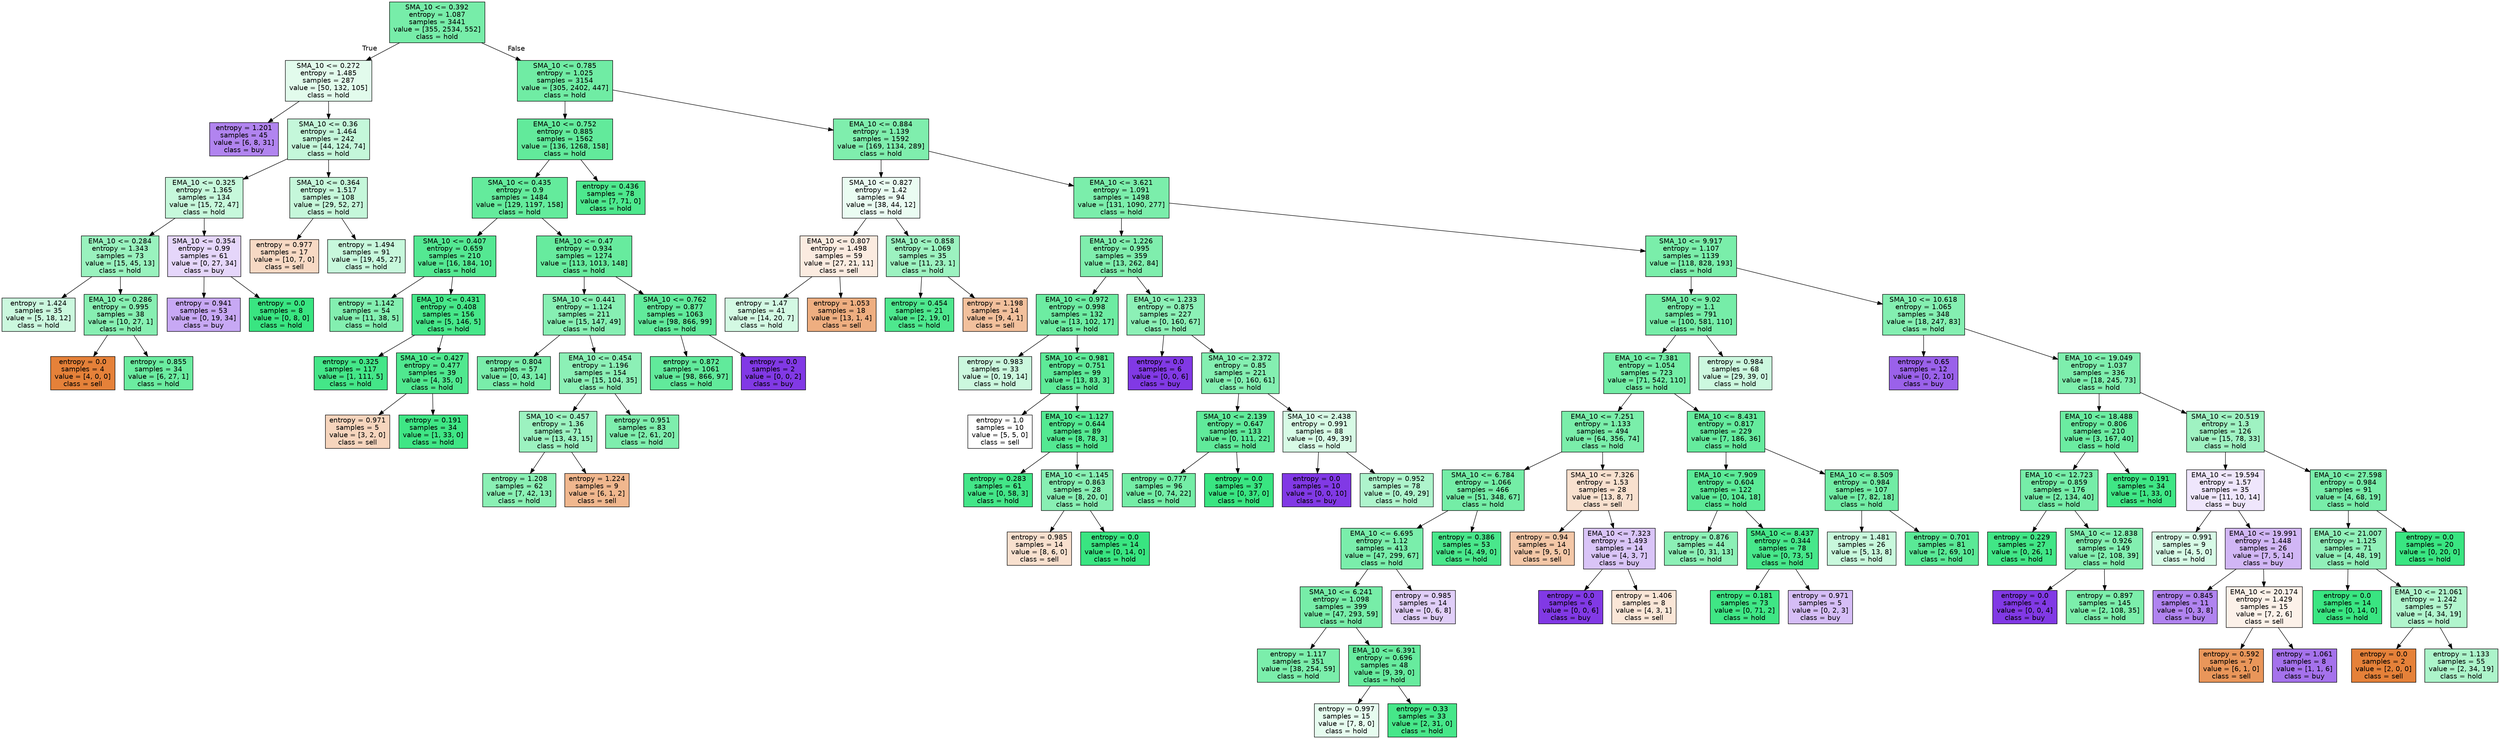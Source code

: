 digraph Tree {
node [shape=box, style="filled", color="black", fontname="helvetica"] ;
edge [fontname="helvetica"] ;
0 [label="SMA_10 <= 0.392\nentropy = 1.087\nsamples = 3441\nvalue = [355, 2534, 552]\nclass = hold", fillcolor="#77eda9"] ;
1 [label="SMA_10 <= 0.272\nentropy = 1.485\nsamples = 287\nvalue = [50, 132, 105]\nclass = hold", fillcolor="#e2fbec"] ;
0 -> 1 [labeldistance=2.5, labelangle=45, headlabel="True"] ;
2 [label="entropy = 1.201\nsamples = 45\nvalue = [6, 8, 31]\nclass = buy", fillcolor="#b184ef"] ;
1 -> 2 ;
3 [label="SMA_10 <= 0.36\nentropy = 1.464\nsamples = 242\nvalue = [44, 124, 74]\nclass = hold", fillcolor="#c4f7da"] ;
1 -> 3 ;
4 [label="EMA_10 <= 0.325\nentropy = 1.365\nsamples = 134\nvalue = [15, 72, 47]\nclass = hold", fillcolor="#c6f8db"] ;
3 -> 4 ;
5 [label="EMA_10 <= 0.284\nentropy = 1.343\nsamples = 73\nvalue = [15, 45, 13]\nclass = hold", fillcolor="#99f2be"] ;
4 -> 5 ;
6 [label="entropy = 1.424\nsamples = 35\nvalue = [5, 18, 12]\nclass = hold", fillcolor="#cbf8de"] ;
5 -> 6 ;
7 [label="EMA_10 <= 0.286\nentropy = 0.995\nsamples = 38\nvalue = [10, 27, 1]\nclass = hold", fillcolor="#87efb2"] ;
5 -> 7 ;
8 [label="entropy = 0.0\nsamples = 4\nvalue = [4, 0, 0]\nclass = sell", fillcolor="#e58139"] ;
7 -> 8 ;
9 [label="entropy = 0.855\nsamples = 34\nvalue = [6, 27, 1]\nclass = hold", fillcolor="#6beca0"] ;
7 -> 9 ;
10 [label="SMA_10 <= 0.354\nentropy = 0.99\nsamples = 61\nvalue = [0, 27, 34]\nclass = buy", fillcolor="#e5d6fa"] ;
4 -> 10 ;
11 [label="entropy = 0.941\nsamples = 53\nvalue = [0, 19, 34]\nclass = buy", fillcolor="#c7a8f4"] ;
10 -> 11 ;
12 [label="entropy = 0.0\nsamples = 8\nvalue = [0, 8, 0]\nclass = hold", fillcolor="#39e581"] ;
10 -> 12 ;
13 [label="SMA_10 <= 0.364\nentropy = 1.517\nsamples = 108\nvalue = [29, 52, 27]\nclass = hold", fillcolor="#c5f7da"] ;
3 -> 13 ;
14 [label="entropy = 0.977\nsamples = 17\nvalue = [10, 7, 0]\nclass = sell", fillcolor="#f7d9c4"] ;
13 -> 14 ;
15 [label="entropy = 1.494\nsamples = 91\nvalue = [19, 45, 27]\nclass = hold", fillcolor="#c7f8dc"] ;
13 -> 15 ;
16 [label="SMA_10 <= 0.785\nentropy = 1.025\nsamples = 3154\nvalue = [305, 2402, 447]\nclass = hold", fillcolor="#70eca4"] ;
0 -> 16 [labeldistance=2.5, labelangle=-45, headlabel="False"] ;
17 [label="EMA_10 <= 0.752\nentropy = 0.885\nsamples = 1562\nvalue = [136, 1268, 158]\nclass = hold", fillcolor="#62ea9b"] ;
16 -> 17 ;
18 [label="SMA_10 <= 0.435\nentropy = 0.9\nsamples = 1484\nvalue = [129, 1197, 158]\nclass = hold", fillcolor="#64eb9c"] ;
17 -> 18 ;
19 [label="SMA_10 <= 0.407\nentropy = 0.659\nsamples = 210\nvalue = [16, 184, 10]\nclass = hold", fillcolor="#54e892"] ;
18 -> 19 ;
20 [label="entropy = 1.142\nsamples = 54\nvalue = [11, 38, 5]\nclass = hold", fillcolor="#83efb0"] ;
19 -> 20 ;
21 [label="EMA_10 <= 0.431\nentropy = 0.408\nsamples = 156\nvalue = [5, 146, 5]\nclass = hold", fillcolor="#46e789"] ;
19 -> 21 ;
22 [label="entropy = 0.325\nsamples = 117\nvalue = [1, 111, 5]\nclass = hold", fillcolor="#44e688"] ;
21 -> 22 ;
23 [label="SMA_10 <= 0.427\nentropy = 0.477\nsamples = 39\nvalue = [4, 35, 0]\nclass = hold", fillcolor="#50e88f"] ;
21 -> 23 ;
24 [label="entropy = 0.971\nsamples = 5\nvalue = [3, 2, 0]\nclass = sell", fillcolor="#f6d5bd"] ;
23 -> 24 ;
25 [label="entropy = 0.191\nsamples = 34\nvalue = [1, 33, 0]\nclass = hold", fillcolor="#3fe685"] ;
23 -> 25 ;
26 [label="EMA_10 <= 0.47\nentropy = 0.934\nsamples = 1274\nvalue = [113, 1013, 148]\nclass = hold", fillcolor="#67eb9e"] ;
18 -> 26 ;
27 [label="SMA_10 <= 0.441\nentropy = 1.124\nsamples = 211\nvalue = [15, 147, 49]\nclass = hold", fillcolor="#87efb3"] ;
26 -> 27 ;
28 [label="entropy = 0.804\nsamples = 57\nvalue = [0, 43, 14]\nclass = hold", fillcolor="#79edaa"] ;
27 -> 28 ;
29 [label="EMA_10 <= 0.454\nentropy = 1.196\nsamples = 154\nvalue = [15, 104, 35]\nclass = hold", fillcolor="#8cf0b6"] ;
27 -> 29 ;
30 [label="SMA_10 <= 0.457\nentropy = 1.36\nsamples = 71\nvalue = [13, 43, 15]\nclass = hold", fillcolor="#9cf2c0"] ;
29 -> 30 ;
31 [label="entropy = 1.208\nsamples = 62\nvalue = [7, 42, 13]\nclass = hold", fillcolor="#8af0b4"] ;
30 -> 31 ;
32 [label="entropy = 1.224\nsamples = 9\nvalue = [6, 1, 2]\nclass = sell", fillcolor="#f0b78e"] ;
30 -> 32 ;
33 [label="entropy = 0.951\nsamples = 83\nvalue = [2, 61, 20]\nclass = hold", fillcolor="#7eeead"] ;
29 -> 33 ;
34 [label="SMA_10 <= 0.762\nentropy = 0.877\nsamples = 1063\nvalue = [98, 866, 99]\nclass = hold", fillcolor="#61ea9b"] ;
26 -> 34 ;
35 [label="entropy = 0.872\nsamples = 1061\nvalue = [98, 866, 97]\nclass = hold", fillcolor="#61ea9b"] ;
34 -> 35 ;
36 [label="entropy = 0.0\nsamples = 2\nvalue = [0, 0, 2]\nclass = buy", fillcolor="#8139e5"] ;
34 -> 36 ;
37 [label="entropy = 0.436\nsamples = 78\nvalue = [7, 71, 0]\nclass = hold", fillcolor="#4de88d"] ;
17 -> 37 ;
38 [label="EMA_10 <= 0.884\nentropy = 1.139\nsamples = 1592\nvalue = [169, 1134, 289]\nclass = hold", fillcolor="#7feead"] ;
16 -> 38 ;
39 [label="SMA_10 <= 0.827\nentropy = 1.42\nsamples = 94\nvalue = [38, 44, 12]\nclass = hold", fillcolor="#eafcf2"] ;
38 -> 39 ;
40 [label="EMA_10 <= 0.807\nentropy = 1.498\nsamples = 59\nvalue = [27, 21, 11]\nclass = sell", fillcolor="#fbebe0"] ;
39 -> 40 ;
41 [label="entropy = 1.47\nsamples = 41\nvalue = [14, 20, 7]\nclass = hold", fillcolor="#d3f9e3"] ;
40 -> 41 ;
42 [label="entropy = 1.053\nsamples = 18\nvalue = [13, 1, 4]\nclass = sell", fillcolor="#eeae80"] ;
40 -> 42 ;
43 [label="SMA_10 <= 0.858\nentropy = 1.069\nsamples = 35\nvalue = [11, 23, 1]\nclass = hold", fillcolor="#9cf2c0"] ;
39 -> 43 ;
44 [label="entropy = 0.454\nsamples = 21\nvalue = [2, 19, 0]\nclass = hold", fillcolor="#4ee88e"] ;
43 -> 44 ;
45 [label="entropy = 1.198\nsamples = 14\nvalue = [9, 4, 1]\nclass = sell", fillcolor="#f2c09c"] ;
43 -> 45 ;
46 [label="EMA_10 <= 3.621\nentropy = 1.091\nsamples = 1498\nvalue = [131, 1090, 277]\nclass = hold", fillcolor="#7beeab"] ;
38 -> 46 ;
47 [label="EMA_10 <= 1.226\nentropy = 0.995\nsamples = 359\nvalue = [13, 262, 84]\nclass = hold", fillcolor="#7feead"] ;
46 -> 47 ;
48 [label="EMA_10 <= 0.972\nentropy = 0.998\nsamples = 132\nvalue = [13, 102, 17]\nclass = hold", fillcolor="#6deca2"] ;
47 -> 48 ;
49 [label="entropy = 0.983\nsamples = 33\nvalue = [0, 19, 14]\nclass = hold", fillcolor="#cbf8de"] ;
48 -> 49 ;
50 [label="SMA_10 <= 0.981\nentropy = 0.751\nsamples = 99\nvalue = [13, 83, 3]\nclass = hold", fillcolor="#5eea98"] ;
48 -> 50 ;
51 [label="entropy = 1.0\nsamples = 10\nvalue = [5, 5, 0]\nclass = sell", fillcolor="#ffffff"] ;
50 -> 51 ;
52 [label="EMA_10 <= 1.127\nentropy = 0.644\nsamples = 89\nvalue = [8, 78, 3]\nclass = hold", fillcolor="#54e992"] ;
50 -> 52 ;
53 [label="entropy = 0.283\nsamples = 61\nvalue = [0, 58, 3]\nclass = hold", fillcolor="#43e688"] ;
52 -> 53 ;
54 [label="EMA_10 <= 1.145\nentropy = 0.863\nsamples = 28\nvalue = [8, 20, 0]\nclass = hold", fillcolor="#88efb3"] ;
52 -> 54 ;
55 [label="entropy = 0.985\nsamples = 14\nvalue = [8, 6, 0]\nclass = sell", fillcolor="#f8e0ce"] ;
54 -> 55 ;
56 [label="entropy = 0.0\nsamples = 14\nvalue = [0, 14, 0]\nclass = hold", fillcolor="#39e581"] ;
54 -> 56 ;
57 [label="EMA_10 <= 1.233\nentropy = 0.875\nsamples = 227\nvalue = [0, 160, 67]\nclass = hold", fillcolor="#8cf0b6"] ;
47 -> 57 ;
58 [label="entropy = 0.0\nsamples = 6\nvalue = [0, 0, 6]\nclass = buy", fillcolor="#8139e5"] ;
57 -> 58 ;
59 [label="SMA_10 <= 2.372\nentropy = 0.85\nsamples = 221\nvalue = [0, 160, 61]\nclass = hold", fillcolor="#84efb1"] ;
57 -> 59 ;
60 [label="SMA_10 <= 2.139\nentropy = 0.647\nsamples = 133\nvalue = [0, 111, 22]\nclass = hold", fillcolor="#60ea9a"] ;
59 -> 60 ;
61 [label="entropy = 0.777\nsamples = 96\nvalue = [0, 74, 22]\nclass = hold", fillcolor="#74eda6"] ;
60 -> 61 ;
62 [label="entropy = 0.0\nsamples = 37\nvalue = [0, 37, 0]\nclass = hold", fillcolor="#39e581"] ;
60 -> 62 ;
63 [label="SMA_10 <= 2.438\nentropy = 0.991\nsamples = 88\nvalue = [0, 49, 39]\nclass = hold", fillcolor="#d7fae5"] ;
59 -> 63 ;
64 [label="entropy = 0.0\nsamples = 10\nvalue = [0, 0, 10]\nclass = buy", fillcolor="#8139e5"] ;
63 -> 64 ;
65 [label="entropy = 0.952\nsamples = 78\nvalue = [0, 49, 29]\nclass = hold", fillcolor="#aef4cc"] ;
63 -> 65 ;
66 [label="SMA_10 <= 9.917\nentropy = 1.107\nsamples = 1139\nvalue = [118, 828, 193]\nclass = hold", fillcolor="#7aeeaa"] ;
46 -> 66 ;
67 [label="SMA_10 <= 9.02\nentropy = 1.1\nsamples = 791\nvalue = [100, 581, 110]\nclass = hold", fillcolor="#76eda8"] ;
66 -> 67 ;
68 [label="EMA_10 <= 7.381\nentropy = 1.054\nsamples = 723\nvalue = [71, 542, 110]\nclass = hold", fillcolor="#73eda6"] ;
67 -> 68 ;
69 [label="EMA_10 <= 7.251\nentropy = 1.133\nsamples = 494\nvalue = [64, 356, 74]\nclass = hold", fillcolor="#7aeeaa"] ;
68 -> 69 ;
70 [label="SMA_10 <= 6.784\nentropy = 1.066\nsamples = 466\nvalue = [51, 348, 67]\nclass = hold", fillcolor="#74eda6"] ;
69 -> 70 ;
71 [label="EMA_10 <= 6.695\nentropy = 1.12\nsamples = 413\nvalue = [47, 299, 67]\nclass = hold", fillcolor="#7aeeab"] ;
70 -> 71 ;
72 [label="SMA_10 <= 6.241\nentropy = 1.098\nsamples = 399\nvalue = [47, 293, 59]\nclass = hold", fillcolor="#77eda8"] ;
71 -> 72 ;
73 [label="entropy = 1.117\nsamples = 351\nvalue = [38, 254, 59]\nclass = hold", fillcolor="#7beeab"] ;
72 -> 73 ;
74 [label="EMA_10 <= 6.391\nentropy = 0.696\nsamples = 48\nvalue = [9, 39, 0]\nclass = hold", fillcolor="#67eb9e"] ;
72 -> 74 ;
75 [label="entropy = 0.997\nsamples = 15\nvalue = [7, 8, 0]\nclass = hold", fillcolor="#e6fcef"] ;
74 -> 75 ;
76 [label="entropy = 0.33\nsamples = 33\nvalue = [2, 31, 0]\nclass = hold", fillcolor="#46e789"] ;
74 -> 76 ;
77 [label="entropy = 0.985\nsamples = 14\nvalue = [0, 6, 8]\nclass = buy", fillcolor="#e0cef8"] ;
71 -> 77 ;
78 [label="entropy = 0.386\nsamples = 53\nvalue = [4, 49, 0]\nclass = hold", fillcolor="#49e78b"] ;
70 -> 78 ;
79 [label="SMA_10 <= 7.326\nentropy = 1.53\nsamples = 28\nvalue = [13, 8, 7]\nclass = sell", fillcolor="#f8e0ce"] ;
69 -> 79 ;
80 [label="entropy = 0.94\nsamples = 14\nvalue = [9, 5, 0]\nclass = sell", fillcolor="#f3c7a7"] ;
79 -> 80 ;
81 [label="EMA_10 <= 7.323\nentropy = 1.493\nsamples = 14\nvalue = [4, 3, 7]\nclass = buy", fillcolor="#d9c4f7"] ;
79 -> 81 ;
82 [label="entropy = 0.0\nsamples = 6\nvalue = [0, 0, 6]\nclass = buy", fillcolor="#8139e5"] ;
81 -> 82 ;
83 [label="entropy = 1.406\nsamples = 8\nvalue = [4, 3, 1]\nclass = sell", fillcolor="#fae6d7"] ;
81 -> 83 ;
84 [label="EMA_10 <= 8.431\nentropy = 0.817\nsamples = 229\nvalue = [7, 186, 36]\nclass = hold", fillcolor="#65eb9d"] ;
68 -> 84 ;
85 [label="EMA_10 <= 7.909\nentropy = 0.604\nsamples = 122\nvalue = [0, 104, 18]\nclass = hold", fillcolor="#5bea97"] ;
84 -> 85 ;
86 [label="entropy = 0.876\nsamples = 44\nvalue = [0, 31, 13]\nclass = hold", fillcolor="#8cf0b6"] ;
85 -> 86 ;
87 [label="SMA_10 <= 8.437\nentropy = 0.344\nsamples = 78\nvalue = [0, 73, 5]\nclass = hold", fillcolor="#47e78a"] ;
85 -> 87 ;
88 [label="entropy = 0.181\nsamples = 73\nvalue = [0, 71, 2]\nclass = hold", fillcolor="#3fe685"] ;
87 -> 88 ;
89 [label="entropy = 0.971\nsamples = 5\nvalue = [0, 2, 3]\nclass = buy", fillcolor="#d5bdf6"] ;
87 -> 89 ;
90 [label="EMA_10 <= 8.509\nentropy = 0.984\nsamples = 107\nvalue = [7, 82, 18]\nclass = hold", fillcolor="#71eca4"] ;
84 -> 90 ;
91 [label="entropy = 1.481\nsamples = 26\nvalue = [5, 13, 8]\nclass = hold", fillcolor="#c8f8dc"] ;
90 -> 91 ;
92 [label="entropy = 0.701\nsamples = 81\nvalue = [2, 69, 10]\nclass = hold", fillcolor="#5ae996"] ;
90 -> 92 ;
93 [label="entropy = 0.984\nsamples = 68\nvalue = [29, 39, 0]\nclass = hold", fillcolor="#ccf8df"] ;
67 -> 93 ;
94 [label="SMA_10 <= 10.618\nentropy = 1.065\nsamples = 348\nvalue = [18, 247, 83]\nclass = hold", fillcolor="#84efb1"] ;
66 -> 94 ;
95 [label="entropy = 0.65\nsamples = 12\nvalue = [0, 2, 10]\nclass = buy", fillcolor="#9a61ea"] ;
94 -> 95 ;
96 [label="EMA_10 <= 19.049\nentropy = 1.037\nsamples = 336\nvalue = [18, 245, 73]\nclass = hold", fillcolor="#7eeead"] ;
94 -> 96 ;
97 [label="EMA_10 <= 18.488\nentropy = 0.806\nsamples = 210\nvalue = [3, 167, 40]\nclass = hold", fillcolor="#6beca1"] ;
96 -> 97 ;
98 [label="EMA_10 <= 12.723\nentropy = 0.859\nsamples = 176\nvalue = [2, 134, 40]\nclass = hold", fillcolor="#76eda8"] ;
97 -> 98 ;
99 [label="entropy = 0.229\nsamples = 27\nvalue = [0, 26, 1]\nclass = hold", fillcolor="#41e686"] ;
98 -> 99 ;
100 [label="SMA_10 <= 12.838\nentropy = 0.926\nsamples = 149\nvalue = [2, 108, 39]\nclass = hold", fillcolor="#83efb0"] ;
98 -> 100 ;
101 [label="entropy = 0.0\nsamples = 4\nvalue = [0, 0, 4]\nclass = buy", fillcolor="#8139e5"] ;
100 -> 101 ;
102 [label="entropy = 0.897\nsamples = 145\nvalue = [2, 108, 35]\nclass = hold", fillcolor="#7ceeab"] ;
100 -> 102 ;
103 [label="entropy = 0.191\nsamples = 34\nvalue = [1, 33, 0]\nclass = hold", fillcolor="#3fe685"] ;
97 -> 103 ;
104 [label="SMA_10 <= 20.519\nentropy = 1.3\nsamples = 126\nvalue = [15, 78, 33]\nclass = hold", fillcolor="#9ff2c2"] ;
96 -> 104 ;
105 [label="EMA_10 <= 19.594\nentropy = 1.57\nsamples = 35\nvalue = [11, 10, 14]\nclass = buy", fillcolor="#efe6fc"] ;
104 -> 105 ;
106 [label="entropy = 0.991\nsamples = 9\nvalue = [4, 5, 0]\nclass = hold", fillcolor="#d7fae6"] ;
105 -> 106 ;
107 [label="EMA_10 <= 19.991\nentropy = 1.448\nsamples = 26\nvalue = [7, 5, 14]\nclass = buy", fillcolor="#d1b6f5"] ;
105 -> 107 ;
108 [label="entropy = 0.845\nsamples = 11\nvalue = [0, 3, 8]\nclass = buy", fillcolor="#b083ef"] ;
107 -> 108 ;
109 [label="EMA_10 <= 20.174\nentropy = 1.429\nsamples = 15\nvalue = [7, 2, 6]\nclass = sell", fillcolor="#fcf1e9"] ;
107 -> 109 ;
110 [label="entropy = 0.592\nsamples = 7\nvalue = [6, 1, 0]\nclass = sell", fillcolor="#e9965a"] ;
109 -> 110 ;
111 [label="entropy = 1.061\nsamples = 8\nvalue = [1, 1, 6]\nclass = buy", fillcolor="#a572ec"] ;
109 -> 111 ;
112 [label="EMA_10 <= 27.598\nentropy = 0.984\nsamples = 91\nvalue = [4, 68, 19]\nclass = hold", fillcolor="#78eda9"] ;
104 -> 112 ;
113 [label="EMA_10 <= 21.007\nentropy = 1.125\nsamples = 71\nvalue = [4, 48, 19]\nclass = hold", fillcolor="#91f0b9"] ;
112 -> 113 ;
114 [label="entropy = 0.0\nsamples = 14\nvalue = [0, 14, 0]\nclass = hold", fillcolor="#39e581"] ;
113 -> 114 ;
115 [label="EMA_10 <= 21.061\nentropy = 1.242\nsamples = 57\nvalue = [4, 34, 19]\nclass = hold", fillcolor="#b1f5cd"] ;
113 -> 115 ;
116 [label="entropy = 0.0\nsamples = 2\nvalue = [2, 0, 0]\nclass = sell", fillcolor="#e58139"] ;
115 -> 116 ;
117 [label="entropy = 1.133\nsamples = 55\nvalue = [2, 34, 19]\nclass = hold", fillcolor="#acf4ca"] ;
115 -> 117 ;
118 [label="entropy = 0.0\nsamples = 20\nvalue = [0, 20, 0]\nclass = hold", fillcolor="#39e581"] ;
112 -> 118 ;
}